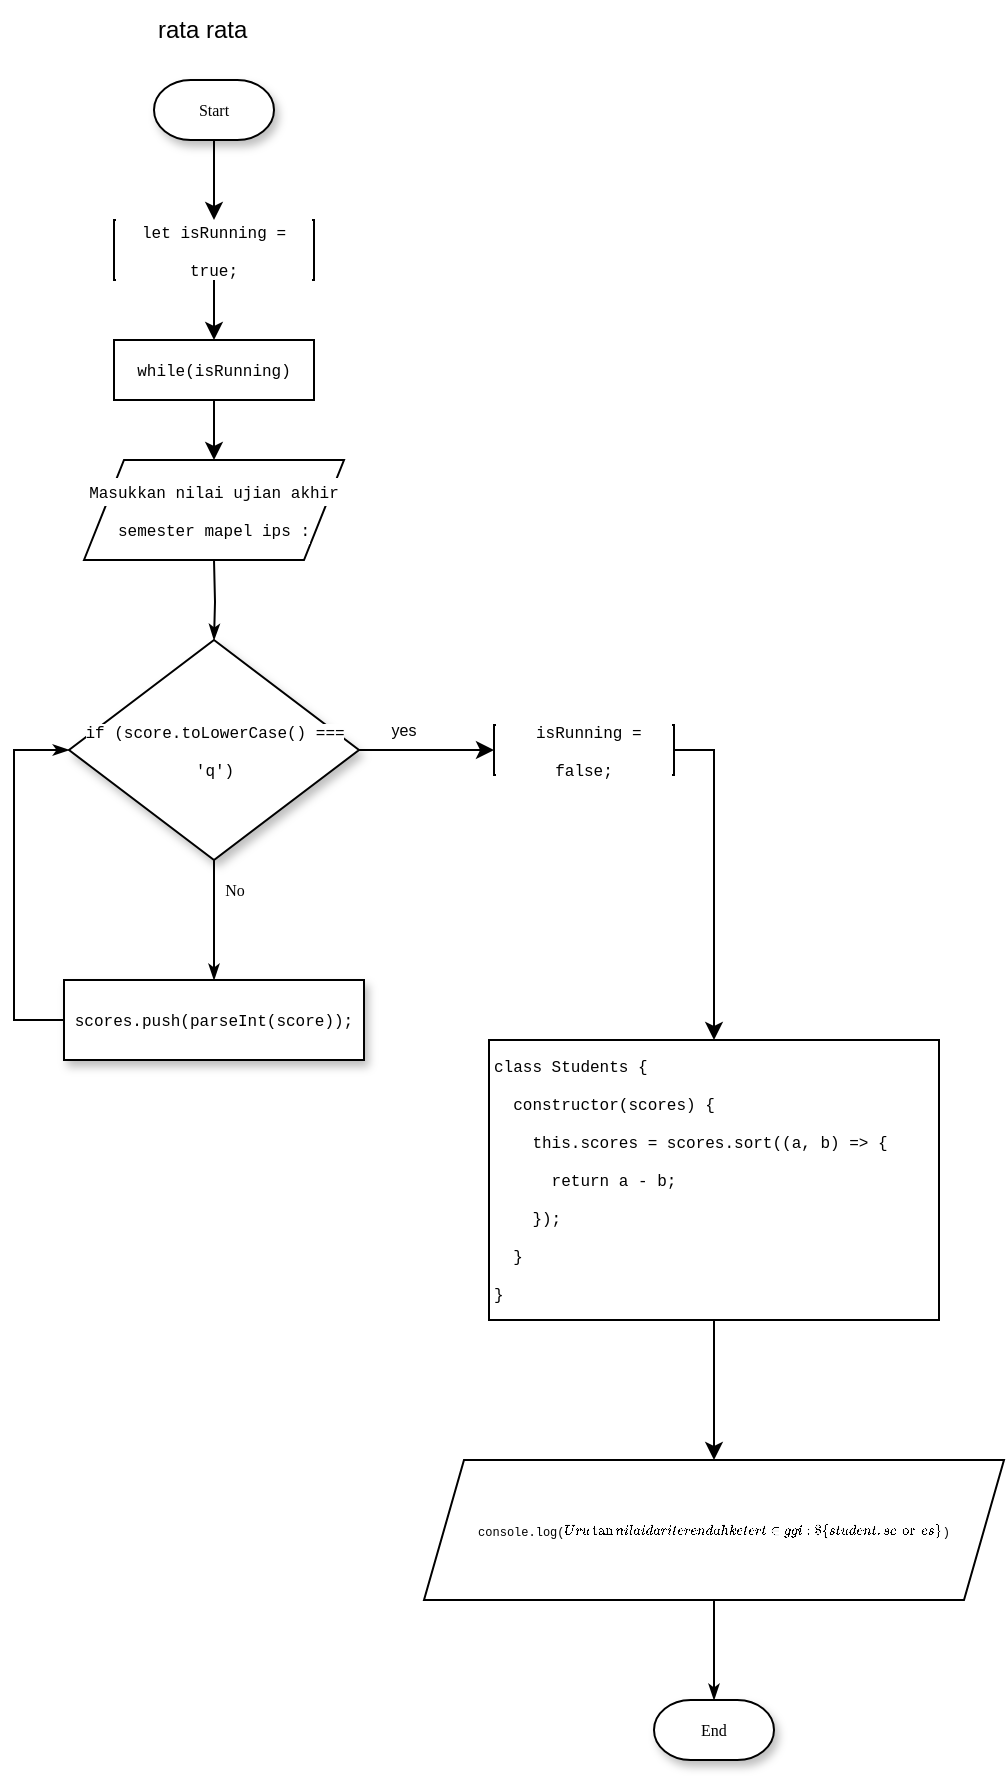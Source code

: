 <mxfile version="16.6.4" type="device"><diagram name="Page-1" id="edf60f1a-56cd-e834-aa8a-f176f3a09ee4"><mxGraphModel dx="599" dy="359" grid="1" gridSize="10" guides="1" tooltips="1" connect="1" arrows="1" fold="1" page="1" pageScale="1" pageWidth="1100" pageHeight="850" background="none" math="0" shadow="0"><root><mxCell id="0"/><mxCell id="1" parent="0"/><mxCell id="60e70716793133e9-32" style="edgeStyle=orthogonalEdgeStyle;rounded=0;html=1;labelBackgroundColor=none;startSize=5;endArrow=classicThin;endFill=1;endSize=5;jettySize=auto;orthogonalLoop=1;strokeWidth=1;fontFamily=Verdana;fontSize=8;" parent="1" target="60e70716793133e9-5" edge="1"><mxGeometry relative="1" as="geometry"><mxPoint x="250" y="370" as="sourcePoint"/></mxGeometry></mxCell><mxCell id="60e70716793133e9-37" value="No" style="edgeStyle=orthogonalEdgeStyle;rounded=0;html=1;labelBackgroundColor=none;startSize=5;endArrow=classicThin;endFill=1;endSize=5;jettySize=auto;orthogonalLoop=1;strokeWidth=1;fontFamily=Verdana;fontSize=8" parent="1" source="60e70716793133e9-5" target="60e70716793133e9-9" edge="1"><mxGeometry x="-0.5" y="10" relative="1" as="geometry"><mxPoint as="offset"/></mxGeometry></mxCell><mxCell id="V9P5cRSa1zPc60VWk3Uu-13" value="" style="edgeStyle=orthogonalEdgeStyle;rounded=0;orthogonalLoop=1;jettySize=auto;html=1;fontSize=8;fontColor=#000000;entryX=0;entryY=0.5;entryDx=0;entryDy=0;" edge="1" parent="1" source="60e70716793133e9-5" target="V9P5cRSa1zPc60VWk3Uu-15"><mxGeometry relative="1" as="geometry"><mxPoint x="400" y="450" as="targetPoint"/><Array as="points"/></mxGeometry></mxCell><mxCell id="60e70716793133e9-5" value="&lt;div style=&quot;font-family: &amp;#34;consolas&amp;#34; , &amp;#34;courier new&amp;#34; , monospace ; line-height: 19px&quot;&gt;&lt;span style=&quot;background-color: rgb(255 , 255 , 255)&quot;&gt;&lt;font style=&quot;font-size: 8px&quot;&gt;if (score.toLowerCase() === 'q')&lt;/font&gt;&lt;/span&gt;&lt;/div&gt;" style="rhombus;whiteSpace=wrap;html=1;rounded=0;shadow=1;labelBackgroundColor=none;strokeWidth=1;fontFamily=Verdana;fontSize=8;align=center;" parent="1" vertex="1"><mxGeometry x="177.5" y="410" width="145" height="110" as="geometry"/></mxCell><mxCell id="60e70716793133e9-38" style="edgeStyle=orthogonalEdgeStyle;rounded=0;html=1;labelBackgroundColor=none;startSize=5;endArrow=classicThin;endFill=1;endSize=5;jettySize=auto;orthogonalLoop=1;strokeWidth=1;fontFamily=Verdana;fontSize=8;entryX=0;entryY=0.5;entryDx=0;entryDy=0;" parent="1" source="60e70716793133e9-9" target="60e70716793133e9-5" edge="1"><mxGeometry relative="1" as="geometry"><mxPoint x="170" y="460" as="targetPoint"/><Array as="points"><mxPoint x="150" y="600"/><mxPoint x="150" y="465"/></Array></mxGeometry></mxCell><mxCell id="60e70716793133e9-9" value="&lt;div style=&quot;font-family: &amp;#34;consolas&amp;#34; , &amp;#34;courier new&amp;#34; , monospace ; line-height: 19px&quot;&gt;&lt;span style=&quot;background-color: rgb(255 , 255 , 255)&quot;&gt;scores.push(parseInt(score));&lt;/span&gt;&lt;/div&gt;" style="whiteSpace=wrap;html=1;rounded=0;shadow=1;labelBackgroundColor=none;strokeWidth=1;fontFamily=Verdana;fontSize=8;align=center;" parent="1" vertex="1"><mxGeometry x="175" y="580" width="150" height="40" as="geometry"/></mxCell><mxCell id="60e70716793133e9-57" style="edgeStyle=orthogonalEdgeStyle;rounded=0;html=1;labelBackgroundColor=none;startSize=5;endArrow=classicThin;endFill=1;endSize=5;jettySize=auto;orthogonalLoop=1;strokeWidth=1;fontFamily=Verdana;fontSize=8;exitX=0.5;exitY=1;exitDx=0;exitDy=0;" parent="1" source="V9P5cRSa1zPc60VWk3Uu-21" target="60e70716793133e9-30" edge="1"><mxGeometry relative="1" as="geometry"><mxPoint x="500" y="810" as="sourcePoint"/><Array as="points"><mxPoint x="500" y="920"/><mxPoint x="500" y="920"/></Array></mxGeometry></mxCell><mxCell id="60e70716793133e9-30" value="End" style="strokeWidth=1;html=1;shape=mxgraph.flowchart.terminator;whiteSpace=wrap;rounded=0;shadow=1;labelBackgroundColor=none;fontFamily=Verdana;fontSize=8;align=center;" parent="1" vertex="1"><mxGeometry x="470" y="940" width="60" height="30" as="geometry"/></mxCell><mxCell id="V9P5cRSa1zPc60VWk3Uu-2" value="Start" style="strokeWidth=1;html=1;shape=mxgraph.flowchart.terminator;whiteSpace=wrap;rounded=0;shadow=1;labelBackgroundColor=none;fontFamily=Verdana;fontSize=8;align=center;" vertex="1" parent="1"><mxGeometry x="220" y="130" width="60" height="30" as="geometry"/></mxCell><mxCell id="V9P5cRSa1zPc60VWk3Uu-3" value="&lt;blockquote style=&quot;margin: 0 0 0 40px ; border: none ; padding: 0px&quot;&gt;rata rata&lt;/blockquote&gt;" style="text;html=1;strokeColor=none;fillColor=none;align=left;verticalAlign=middle;whiteSpace=wrap;rounded=0;" vertex="1" parent="1"><mxGeometry x="180" y="90" width="140" height="30" as="geometry"/></mxCell><mxCell id="V9P5cRSa1zPc60VWk3Uu-4" value="&lt;div style=&quot;font-family: &amp;#34;consolas&amp;#34; , &amp;#34;courier new&amp;#34; , monospace ; line-height: 19px&quot;&gt;&lt;span style=&quot;background-color: rgb(255 , 255 , 255)&quot;&gt;&lt;font style=&quot;font-size: 8px&quot;&gt;Masukkan nilai ujian akhir semester mapel ips :&lt;/font&gt;&lt;/span&gt;&lt;/div&gt;" style="shape=parallelogram;perimeter=parallelogramPerimeter;whiteSpace=wrap;html=1;fixedSize=1;" vertex="1" parent="1"><mxGeometry x="185" y="320" width="130" height="50" as="geometry"/></mxCell><mxCell id="V9P5cRSa1zPc60VWk3Uu-7" value="&lt;div style=&quot;font-family: &amp;#34;consolas&amp;#34; , &amp;#34;courier new&amp;#34; , monospace ; line-height: 19px&quot;&gt;&lt;span style=&quot;background-color: rgb(255 , 255 , 255)&quot;&gt;&lt;font style=&quot;font-size: 8px&quot;&gt;let isRunning = true;&lt;/font&gt;&lt;/span&gt;&lt;/div&gt;" style="rounded=0;whiteSpace=wrap;html=1;labelBackgroundColor=#FFFFFF;fontSize=8;fontColor=#000000;" vertex="1" parent="1"><mxGeometry x="200" y="200" width="100" height="30" as="geometry"/></mxCell><mxCell id="V9P5cRSa1zPc60VWk3Uu-8" value="" style="endArrow=classic;html=1;rounded=0;fontSize=8;fontColor=#000000;exitX=0.5;exitY=1;exitDx=0;exitDy=0;exitPerimeter=0;entryX=0.5;entryY=0;entryDx=0;entryDy=0;" edge="1" parent="1" source="V9P5cRSa1zPc60VWk3Uu-2" target="V9P5cRSa1zPc60VWk3Uu-7"><mxGeometry width="50" height="50" relative="1" as="geometry"><mxPoint x="260" y="170" as="sourcePoint"/><mxPoint x="270" y="260" as="targetPoint"/></mxGeometry></mxCell><mxCell id="V9P5cRSa1zPc60VWk3Uu-9" value="&lt;div style=&quot;font-family: &amp;#34;consolas&amp;#34; , &amp;#34;courier new&amp;#34; , monospace ; line-height: 19px&quot;&gt;&lt;span style=&quot;background-color: rgb(255 , 255 , 255)&quot;&gt;while(isRunning)&lt;/span&gt;&lt;/div&gt;" style="rounded=0;whiteSpace=wrap;html=1;labelBackgroundColor=#FFFFFF;fontSize=8;fontColor=#000000;" vertex="1" parent="1"><mxGeometry x="200" y="260" width="100" height="30" as="geometry"/></mxCell><mxCell id="V9P5cRSa1zPc60VWk3Uu-10" value="" style="endArrow=classic;html=1;rounded=0;fontSize=8;fontColor=#000000;entryX=0.5;entryY=0;entryDx=0;entryDy=0;exitX=0.5;exitY=1;exitDx=0;exitDy=0;" edge="1" parent="1" source="V9P5cRSa1zPc60VWk3Uu-7" target="V9P5cRSa1zPc60VWk3Uu-9"><mxGeometry width="50" height="50" relative="1" as="geometry"><mxPoint x="370" y="420" as="sourcePoint"/><mxPoint x="420" y="370" as="targetPoint"/></mxGeometry></mxCell><mxCell id="V9P5cRSa1zPc60VWk3Uu-11" value="" style="endArrow=classic;html=1;rounded=0;fontSize=8;fontColor=#000000;entryX=0.5;entryY=0;entryDx=0;entryDy=0;exitX=0.5;exitY=1;exitDx=0;exitDy=0;" edge="1" parent="1" source="V9P5cRSa1zPc60VWk3Uu-9" target="V9P5cRSa1zPc60VWk3Uu-4"><mxGeometry width="50" height="50" relative="1" as="geometry"><mxPoint x="470" y="340" as="sourcePoint"/><mxPoint x="520" y="290" as="targetPoint"/></mxGeometry></mxCell><mxCell id="V9P5cRSa1zPc60VWk3Uu-14" value="yes" style="text;html=1;strokeColor=none;fillColor=none;align=center;verticalAlign=middle;whiteSpace=wrap;rounded=0;labelBackgroundColor=#FFFFFF;fontSize=8;fontColor=#000000;" vertex="1" parent="1"><mxGeometry x="330" y="450" width="30" height="10" as="geometry"/></mxCell><mxCell id="V9P5cRSa1zPc60VWk3Uu-18" value="" style="edgeStyle=orthogonalEdgeStyle;rounded=0;orthogonalLoop=1;jettySize=auto;html=1;fontSize=8;fontColor=#000000;entryX=0.5;entryY=0;entryDx=0;entryDy=0;" edge="1" parent="1" source="V9P5cRSa1zPc60VWk3Uu-15" target="V9P5cRSa1zPc60VWk3Uu-19"><mxGeometry relative="1" as="geometry"><mxPoint x="500" y="580" as="targetPoint"/><Array as="points"><mxPoint x="500" y="465"/></Array></mxGeometry></mxCell><mxCell id="V9P5cRSa1zPc60VWk3Uu-15" value="&lt;div style=&quot;font-family: &amp;#34;consolas&amp;#34; , &amp;#34;courier new&amp;#34; , monospace ; line-height: 19px&quot;&gt;&lt;span style=&quot;background-color: rgb(255 , 255 , 255)&quot;&gt;&amp;nbsp;isRunning = false;&lt;/span&gt;&lt;/div&gt;" style="rounded=0;whiteSpace=wrap;html=1;labelBackgroundColor=#FFFFFF;fontSize=8;fontColor=#000000;" vertex="1" parent="1"><mxGeometry x="390" y="452.5" width="90" height="25" as="geometry"/></mxCell><mxCell id="V9P5cRSa1zPc60VWk3Uu-19" value="&lt;div style=&quot;font-family: &amp;quot;consolas&amp;quot; , &amp;quot;courier new&amp;quot; , monospace ; line-height: 19px&quot;&gt;&lt;div style=&quot;font-family: &amp;quot;consolas&amp;quot; , &amp;quot;courier new&amp;quot; , monospace ; line-height: 19px&quot;&gt;&lt;div style=&quot;font-family: &amp;quot;consolas&amp;quot; , &amp;quot;courier new&amp;quot; , monospace ; line-height: 19px&quot;&gt;&lt;div style=&quot;font-family: &amp;quot;consolas&amp;quot; , &amp;quot;courier new&amp;quot; , monospace ; line-height: 19px&quot;&gt;&lt;div style=&quot;font-family: &amp;quot;consolas&amp;quot; , &amp;quot;courier new&amp;quot; , monospace ; line-height: 19px&quot;&gt;&lt;div&gt;&lt;span style=&quot;background-color: rgb(255 , 255 , 255)&quot;&gt;class Students {&lt;/span&gt;&lt;/div&gt;&lt;div&gt;&lt;span style=&quot;background-color: rgb(255 , 255 , 255)&quot;&gt;&amp;nbsp; constructor(scores) {&lt;/span&gt;&lt;/div&gt;&lt;div&gt;&lt;span style=&quot;background-color: rgb(255 , 255 , 255)&quot;&gt;&amp;nbsp; &amp;nbsp; this.scores = scores.sort((a, b) =&amp;gt; {&lt;/span&gt;&lt;/div&gt;&lt;div&gt;&lt;span style=&quot;background-color: rgb(255 , 255 , 255)&quot;&gt;&amp;nbsp; &amp;nbsp; &amp;nbsp; return a - b;&lt;/span&gt;&lt;/div&gt;&lt;div&gt;&lt;span style=&quot;background-color: rgb(255 , 255 , 255)&quot;&gt;&amp;nbsp; &amp;nbsp; });&lt;/span&gt;&lt;/div&gt;&lt;div&gt;&lt;span style=&quot;background-color: rgb(255 , 255 , 255)&quot;&gt;&amp;nbsp; }&lt;/span&gt;&lt;/div&gt;&lt;div&gt;&lt;span style=&quot;background-color: rgb(255 , 255 , 255)&quot;&gt;}&lt;/span&gt;&lt;/div&gt;&lt;/div&gt;&lt;/div&gt;&lt;/div&gt;&lt;/div&gt;&lt;/div&gt;" style="rounded=0;whiteSpace=wrap;html=1;labelBackgroundColor=#FFFFFF;fontSize=8;fontColor=#000000;align=left;" vertex="1" parent="1"><mxGeometry x="387.5" y="610" width="225" height="140" as="geometry"/></mxCell><mxCell id="V9P5cRSa1zPc60VWk3Uu-20" value="" style="endArrow=classic;html=1;rounded=0;fontSize=8;fontColor=#000000;exitX=0.5;exitY=1;exitDx=0;exitDy=0;" edge="1" parent="1" source="V9P5cRSa1zPc60VWk3Uu-19"><mxGeometry width="50" height="50" relative="1" as="geometry"><mxPoint x="470" y="760" as="sourcePoint"/><mxPoint x="500" y="820" as="targetPoint"/></mxGeometry></mxCell><mxCell id="V9P5cRSa1zPc60VWk3Uu-21" value="&lt;div style=&quot;font-family: &amp;#34;consolas&amp;#34; , &amp;#34;courier new&amp;#34; , monospace ; line-height: 19px&quot;&gt;&lt;div style=&quot;font-family: &amp;#34;consolas&amp;#34; , &amp;#34;courier new&amp;#34; , monospace ; line-height: 19px&quot;&gt;&lt;div style=&quot;font-family: &amp;#34;consolas&amp;#34; , &amp;#34;courier new&amp;#34; , monospace ; line-height: 19px&quot;&gt;&lt;div style=&quot;font-family: &amp;#34;consolas&amp;#34; , &amp;#34;courier new&amp;#34; , monospace ; line-height: 19px&quot;&gt;&lt;span style=&quot;background-color: rgb(255 , 255 , 255)&quot;&gt;&lt;font style=&quot;font-size: 6px&quot;&gt;console.log(`Urutan nilai dari terendah ke tertinggi : ${student.scores}`)&lt;/font&gt;&lt;/span&gt;&lt;/div&gt;&lt;/div&gt;&lt;/div&gt;&lt;/div&gt;" style="shape=parallelogram;perimeter=parallelogramPerimeter;whiteSpace=wrap;html=1;fixedSize=1;labelBackgroundColor=#FFFFFF;fontSize=8;fontColor=#000000;" vertex="1" parent="1"><mxGeometry x="355" y="820" width="290" height="70" as="geometry"/></mxCell></root></mxGraphModel></diagram></mxfile>